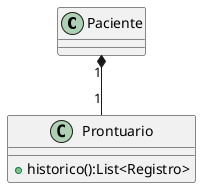 @startuml
'https://plantuml.com/class-diagram

class Paciente
class Prontuario {
+historico():List<Registro>
}
Paciente "1" *-- "1" Prontuario

@enduml